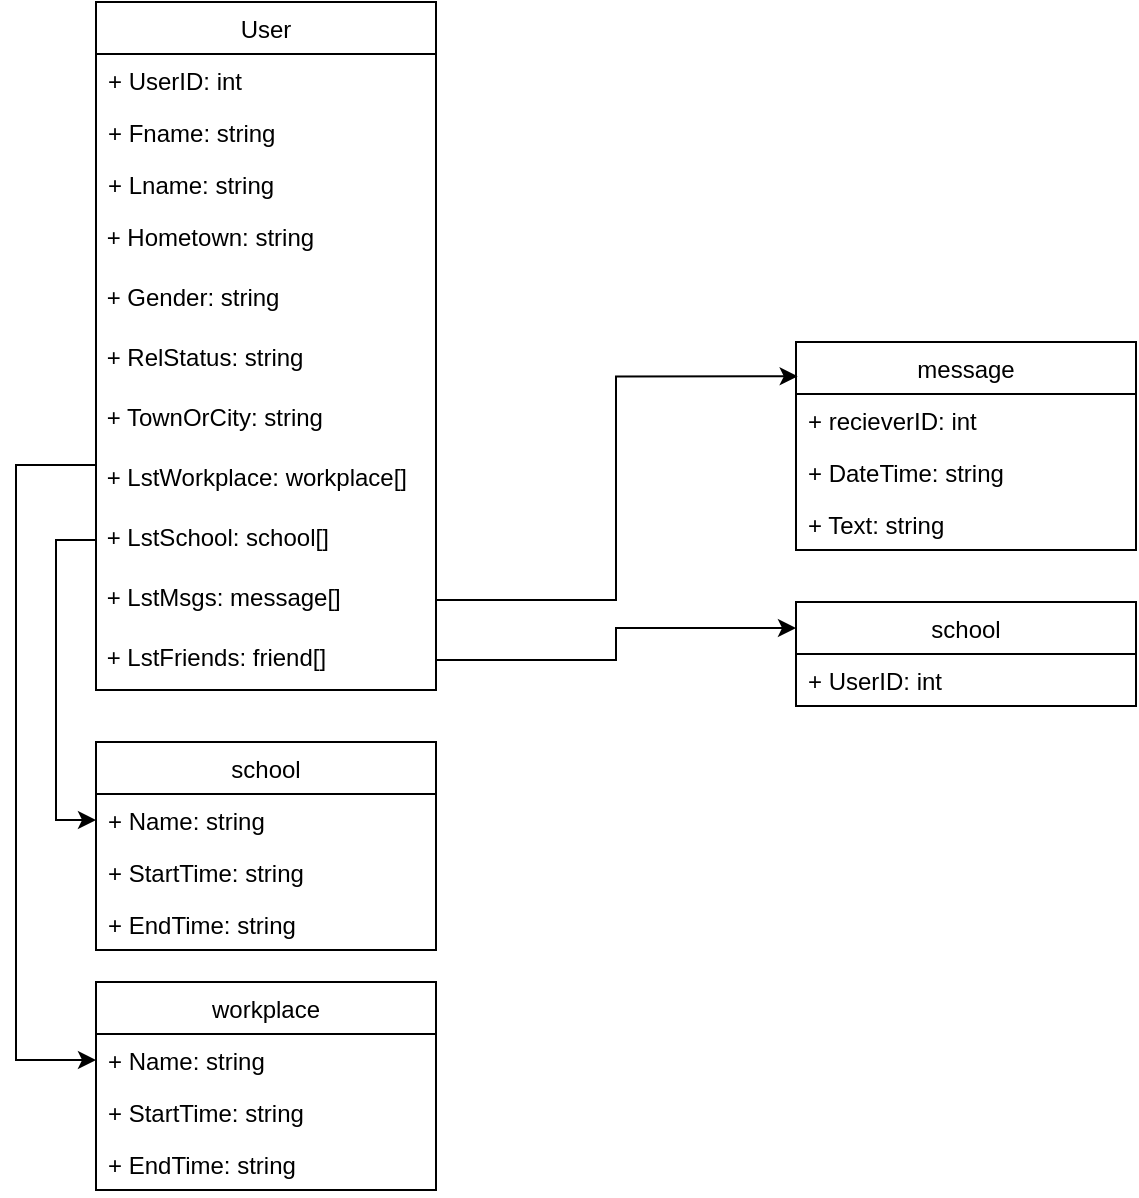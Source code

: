 <mxfile version="12.9.10" type="onedrive"><diagram id="C5RBs43oDa-KdzZeNtuy" name="Page-1"><mxGraphModel dx="1278" dy="582" grid="1" gridSize="10" guides="1" tooltips="1" connect="1" arrows="1" fold="1" page="1" pageScale="1" pageWidth="827" pageHeight="1169" math="0" shadow="0"><root><mxCell id="WIyWlLk6GJQsqaUBKTNV-0"/><mxCell id="WIyWlLk6GJQsqaUBKTNV-1" parent="WIyWlLk6GJQsqaUBKTNV-0"/><mxCell id="r3TkJ4pZpRtAJWaROLuq-4" value="User" style="swimlane;fontStyle=0;childLayout=stackLayout;horizontal=1;startSize=26;fillColor=none;horizontalStack=0;resizeParent=1;resizeParentMax=0;resizeLast=0;collapsible=1;marginBottom=0;" parent="WIyWlLk6GJQsqaUBKTNV-1" vertex="1"><mxGeometry x="130" y="160" width="170" height="344" as="geometry"><mxRectangle x="130" y="160" width="60" height="26" as="alternateBounds"/></mxGeometry></mxCell><mxCell id="r3TkJ4pZpRtAJWaROLuq-5" value="+ UserID: int" style="text;strokeColor=none;fillColor=none;align=left;verticalAlign=top;spacingLeft=4;spacingRight=4;overflow=hidden;rotatable=0;points=[[0,0.5],[1,0.5]];portConstraint=eastwest;" parent="r3TkJ4pZpRtAJWaROLuq-4" vertex="1"><mxGeometry y="26" width="170" height="26" as="geometry"/></mxCell><mxCell id="r3TkJ4pZpRtAJWaROLuq-6" value="+ Fname: string" style="text;strokeColor=none;fillColor=none;align=left;verticalAlign=top;spacingLeft=4;spacingRight=4;overflow=hidden;rotatable=0;points=[[0,0.5],[1,0.5]];portConstraint=eastwest;" parent="r3TkJ4pZpRtAJWaROLuq-4" vertex="1"><mxGeometry y="52" width="170" height="26" as="geometry"/></mxCell><mxCell id="r3TkJ4pZpRtAJWaROLuq-7" value="+ Lname: string" style="text;strokeColor=none;fillColor=none;align=left;verticalAlign=top;spacingLeft=4;spacingRight=4;overflow=hidden;rotatable=0;points=[[0,0.5],[1,0.5]];portConstraint=eastwest;" parent="r3TkJ4pZpRtAJWaROLuq-4" vertex="1"><mxGeometry y="78" width="170" height="26" as="geometry"/></mxCell><mxCell id="r3TkJ4pZpRtAJWaROLuq-8" value="&amp;nbsp;+ Hometown: string" style="text;html=1;" parent="r3TkJ4pZpRtAJWaROLuq-4" vertex="1"><mxGeometry y="104" width="170" height="30" as="geometry"/></mxCell><mxCell id="r3TkJ4pZpRtAJWaROLuq-9" value="&amp;nbsp;+ Gender: string" style="text;html=1;" parent="r3TkJ4pZpRtAJWaROLuq-4" vertex="1"><mxGeometry y="134" width="170" height="30" as="geometry"/></mxCell><mxCell id="r3TkJ4pZpRtAJWaROLuq-10" value="&amp;nbsp;+ RelStatus: string" style="text;html=1;" parent="r3TkJ4pZpRtAJWaROLuq-4" vertex="1"><mxGeometry y="164" width="170" height="30" as="geometry"/></mxCell><mxCell id="r3TkJ4pZpRtAJWaROLuq-11" value="&amp;nbsp;+ TownOrCity: string" style="text;html=1;" parent="r3TkJ4pZpRtAJWaROLuq-4" vertex="1"><mxGeometry y="194" width="170" height="30" as="geometry"/></mxCell><mxCell id="r3TkJ4pZpRtAJWaROLuq-12" value="&amp;nbsp;+ LstWorkplace: workplace[]" style="text;html=1;" parent="r3TkJ4pZpRtAJWaROLuq-4" vertex="1"><mxGeometry y="224" width="170" height="30" as="geometry"/></mxCell><mxCell id="r3TkJ4pZpRtAJWaROLuq-13" value="&amp;nbsp;+ LstSchool: school[]" style="text;html=1;" parent="r3TkJ4pZpRtAJWaROLuq-4" vertex="1"><mxGeometry y="254" width="170" height="30" as="geometry"/></mxCell><mxCell id="3z8HtKioiOWLdOpSPKx0-18" value="&amp;nbsp;+ LstMsgs: message[]" style="text;html=1;" parent="r3TkJ4pZpRtAJWaROLuq-4" vertex="1"><mxGeometry y="284" width="170" height="30" as="geometry"/></mxCell><mxCell id="3z8HtKioiOWLdOpSPKx0-20" value="&amp;nbsp;+ LstFriends: friend[]" style="text;html=1;" parent="r3TkJ4pZpRtAJWaROLuq-4" vertex="1"><mxGeometry y="314" width="170" height="30" as="geometry"/></mxCell><mxCell id="3z8HtKioiOWLdOpSPKx0-21" value="message" style="swimlane;fontStyle=0;childLayout=stackLayout;horizontal=1;startSize=26;fillColor=none;horizontalStack=0;resizeParent=1;resizeParentMax=0;resizeLast=0;collapsible=1;marginBottom=0;" parent="WIyWlLk6GJQsqaUBKTNV-1" vertex="1"><mxGeometry x="480" y="330" width="170" height="104" as="geometry"><mxRectangle x="130" y="470" width="60" height="26" as="alternateBounds"/></mxGeometry></mxCell><mxCell id="3z8HtKioiOWLdOpSPKx0-22" value="+ recieverID: int" style="text;strokeColor=none;fillColor=none;align=left;verticalAlign=top;spacingLeft=4;spacingRight=4;overflow=hidden;rotatable=0;points=[[0,0.5],[1,0.5]];portConstraint=eastwest;" parent="3z8HtKioiOWLdOpSPKx0-21" vertex="1"><mxGeometry y="26" width="170" height="26" as="geometry"/></mxCell><mxCell id="3z8HtKioiOWLdOpSPKx0-23" value="+ DateTime: string" style="text;strokeColor=none;fillColor=none;align=left;verticalAlign=top;spacingLeft=4;spacingRight=4;overflow=hidden;rotatable=0;points=[[0,0.5],[1,0.5]];portConstraint=eastwest;" parent="3z8HtKioiOWLdOpSPKx0-21" vertex="1"><mxGeometry y="52" width="170" height="26" as="geometry"/></mxCell><mxCell id="3z8HtKioiOWLdOpSPKx0-24" value="+ Text: string" style="text;strokeColor=none;fillColor=none;align=left;verticalAlign=top;spacingLeft=4;spacingRight=4;overflow=hidden;rotatable=0;points=[[0,0.5],[1,0.5]];portConstraint=eastwest;" parent="3z8HtKioiOWLdOpSPKx0-21" vertex="1"><mxGeometry y="78" width="170" height="26" as="geometry"/></mxCell><mxCell id="3z8HtKioiOWLdOpSPKx0-25" style="edgeStyle=orthogonalEdgeStyle;rounded=0;orthogonalLoop=1;jettySize=auto;html=1;entryX=0.005;entryY=0.165;entryDx=0;entryDy=0;entryPerimeter=0;" parent="WIyWlLk6GJQsqaUBKTNV-1" source="3z8HtKioiOWLdOpSPKx0-18" target="3z8HtKioiOWLdOpSPKx0-21" edge="1"><mxGeometry relative="1" as="geometry"/></mxCell><mxCell id="3z8HtKioiOWLdOpSPKx0-26" value="school" style="swimlane;fontStyle=0;childLayout=stackLayout;horizontal=1;startSize=26;fillColor=none;horizontalStack=0;resizeParent=1;resizeParentMax=0;resizeLast=0;collapsible=1;marginBottom=0;" parent="WIyWlLk6GJQsqaUBKTNV-1" vertex="1"><mxGeometry x="480" y="460" width="170" height="52" as="geometry"><mxRectangle x="130" y="470" width="60" height="26" as="alternateBounds"/></mxGeometry></mxCell><mxCell id="3z8HtKioiOWLdOpSPKx0-27" value="+ UserID: int" style="text;strokeColor=none;fillColor=none;align=left;verticalAlign=top;spacingLeft=4;spacingRight=4;overflow=hidden;rotatable=0;points=[[0,0.5],[1,0.5]];portConstraint=eastwest;" parent="3z8HtKioiOWLdOpSPKx0-26" vertex="1"><mxGeometry y="26" width="170" height="26" as="geometry"/></mxCell><mxCell id="3z8HtKioiOWLdOpSPKx0-30" style="edgeStyle=orthogonalEdgeStyle;rounded=0;orthogonalLoop=1;jettySize=auto;html=1;entryX=0;entryY=0.25;entryDx=0;entryDy=0;" parent="WIyWlLk6GJQsqaUBKTNV-1" source="3z8HtKioiOWLdOpSPKx0-20" target="3z8HtKioiOWLdOpSPKx0-26" edge="1"><mxGeometry relative="1" as="geometry"/></mxCell><mxCell id="3z8HtKioiOWLdOpSPKx0-33" style="edgeStyle=orthogonalEdgeStyle;rounded=0;orthogonalLoop=1;jettySize=auto;html=1;entryX=0;entryY=0.5;entryDx=0;entryDy=0;" parent="WIyWlLk6GJQsqaUBKTNV-1" source="r3TkJ4pZpRtAJWaROLuq-13" target="3z8HtKioiOWLdOpSPKx0-13" edge="1"><mxGeometry relative="1" as="geometry"><Array as="points"><mxPoint x="110" y="429"/><mxPoint x="110" y="569"/></Array></mxGeometry></mxCell><mxCell id="3z8HtKioiOWLdOpSPKx0-34" style="edgeStyle=orthogonalEdgeStyle;rounded=0;orthogonalLoop=1;jettySize=auto;html=1;exitX=0;exitY=0.25;exitDx=0;exitDy=0;entryX=0;entryY=0.5;entryDx=0;entryDy=0;" parent="WIyWlLk6GJQsqaUBKTNV-1" source="r3TkJ4pZpRtAJWaROLuq-12" target="3z8HtKioiOWLdOpSPKx0-1" edge="1"><mxGeometry relative="1" as="geometry"><Array as="points"><mxPoint x="90" y="392"/><mxPoint x="90" y="689"/></Array></mxGeometry></mxCell><mxCell id="3z8HtKioiOWLdOpSPKx0-12" value="school" style="swimlane;fontStyle=0;childLayout=stackLayout;horizontal=1;startSize=26;fillColor=none;horizontalStack=0;resizeParent=1;resizeParentMax=0;resizeLast=0;collapsible=1;marginBottom=0;" parent="WIyWlLk6GJQsqaUBKTNV-1" vertex="1"><mxGeometry x="130" y="530" width="170" height="104" as="geometry"><mxRectangle x="130" y="470" width="60" height="26" as="alternateBounds"/></mxGeometry></mxCell><mxCell id="3z8HtKioiOWLdOpSPKx0-13" value="+ Name: string" style="text;strokeColor=none;fillColor=none;align=left;verticalAlign=top;spacingLeft=4;spacingRight=4;overflow=hidden;rotatable=0;points=[[0,0.5],[1,0.5]];portConstraint=eastwest;" parent="3z8HtKioiOWLdOpSPKx0-12" vertex="1"><mxGeometry y="26" width="170" height="26" as="geometry"/></mxCell><mxCell id="3z8HtKioiOWLdOpSPKx0-14" value="+ StartTime: string" style="text;strokeColor=none;fillColor=none;align=left;verticalAlign=top;spacingLeft=4;spacingRight=4;overflow=hidden;rotatable=0;points=[[0,0.5],[1,0.5]];portConstraint=eastwest;" parent="3z8HtKioiOWLdOpSPKx0-12" vertex="1"><mxGeometry y="52" width="170" height="26" as="geometry"/></mxCell><mxCell id="3z8HtKioiOWLdOpSPKx0-15" value="+ EndTime: string" style="text;strokeColor=none;fillColor=none;align=left;verticalAlign=top;spacingLeft=4;spacingRight=4;overflow=hidden;rotatable=0;points=[[0,0.5],[1,0.5]];portConstraint=eastwest;" parent="3z8HtKioiOWLdOpSPKx0-12" vertex="1"><mxGeometry y="78" width="170" height="26" as="geometry"/></mxCell><mxCell id="3z8HtKioiOWLdOpSPKx0-0" value="workplace" style="swimlane;fontStyle=0;childLayout=stackLayout;horizontal=1;startSize=26;fillColor=none;horizontalStack=0;resizeParent=1;resizeParentMax=0;resizeLast=0;collapsible=1;marginBottom=0;" parent="WIyWlLk6GJQsqaUBKTNV-1" vertex="1"><mxGeometry x="130" y="650" width="170" height="104" as="geometry"><mxRectangle x="130" y="160" width="60" height="26" as="alternateBounds"/></mxGeometry></mxCell><mxCell id="3z8HtKioiOWLdOpSPKx0-1" value="+ Name: string" style="text;strokeColor=none;fillColor=none;align=left;verticalAlign=top;spacingLeft=4;spacingRight=4;overflow=hidden;rotatable=0;points=[[0,0.5],[1,0.5]];portConstraint=eastwest;" parent="3z8HtKioiOWLdOpSPKx0-0" vertex="1"><mxGeometry y="26" width="170" height="26" as="geometry"/></mxCell><mxCell id="3z8HtKioiOWLdOpSPKx0-2" value="+ StartTime: string" style="text;strokeColor=none;fillColor=none;align=left;verticalAlign=top;spacingLeft=4;spacingRight=4;overflow=hidden;rotatable=0;points=[[0,0.5],[1,0.5]];portConstraint=eastwest;" parent="3z8HtKioiOWLdOpSPKx0-0" vertex="1"><mxGeometry y="52" width="170" height="26" as="geometry"/></mxCell><mxCell id="3z8HtKioiOWLdOpSPKx0-3" value="+ EndTime: string" style="text;strokeColor=none;fillColor=none;align=left;verticalAlign=top;spacingLeft=4;spacingRight=4;overflow=hidden;rotatable=0;points=[[0,0.5],[1,0.5]];portConstraint=eastwest;" parent="3z8HtKioiOWLdOpSPKx0-0" vertex="1"><mxGeometry y="78" width="170" height="26" as="geometry"/></mxCell></root></mxGraphModel></diagram></mxfile>